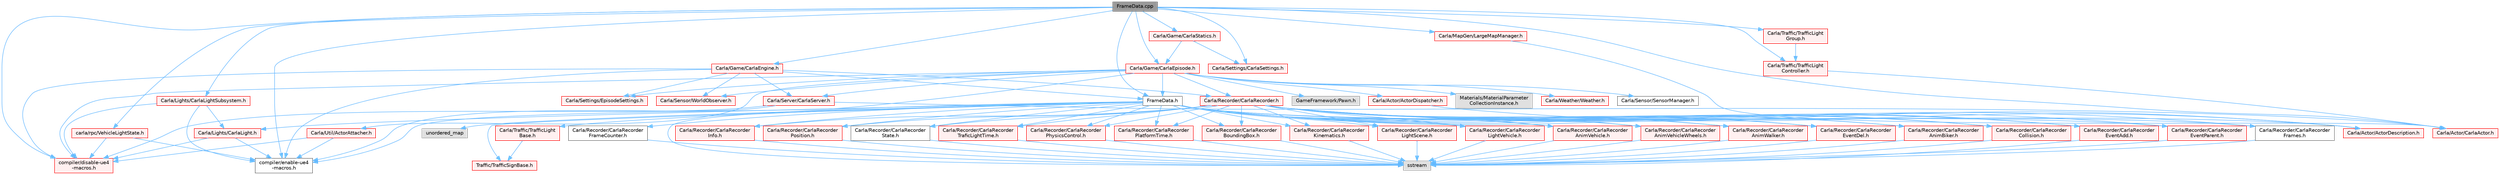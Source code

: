digraph "FrameData.cpp"
{
 // INTERACTIVE_SVG=YES
 // LATEX_PDF_SIZE
  bgcolor="transparent";
  edge [fontname=Helvetica,fontsize=10,labelfontname=Helvetica,labelfontsize=10];
  node [fontname=Helvetica,fontsize=10,shape=box,height=0.2,width=0.4];
  Node1 [id="Node000001",label="FrameData.cpp",height=0.2,width=0.4,color="gray40", fillcolor="grey60", style="filled", fontcolor="black",tooltip=" "];
  Node1 -> Node2 [id="edge1_Node000001_Node000002",color="steelblue1",style="solid",tooltip=" "];
  Node2 [id="Node000002",label="FrameData.h",height=0.2,width=0.4,color="grey40", fillcolor="white", style="filled",URL="$d2/df1/FrameData_8h.html",tooltip=" "];
  Node2 -> Node3 [id="edge2_Node000002_Node000003",color="steelblue1",style="solid",tooltip=" "];
  Node3 [id="Node000003",label="Carla/Recorder/CarlaRecorder\lTraficLightTime.h",height=0.2,width=0.4,color="red", fillcolor="#FFF0F0", style="filled",URL="$d0/de7/CarlaRecorderTraficLightTime_8h.html",tooltip=" "];
  Node3 -> Node4 [id="edge3_Node000003_Node000004",color="steelblue1",style="solid",tooltip=" "];
  Node4 [id="Node000004",label="sstream",height=0.2,width=0.4,color="grey60", fillcolor="#E0E0E0", style="filled",tooltip=" "];
  Node2 -> Node6 [id="edge4_Node000002_Node000006",color="steelblue1",style="solid",tooltip=" "];
  Node6 [id="Node000006",label="Carla/Recorder/CarlaRecorder\lPhysicsControl.h",height=0.2,width=0.4,color="red", fillcolor="#FFF0F0", style="filled",URL="$d3/d34/CarlaRecorderPhysicsControl_8h.html",tooltip=" "];
  Node6 -> Node4 [id="edge5_Node000006_Node000004",color="steelblue1",style="solid",tooltip=" "];
  Node2 -> Node11 [id="edge6_Node000002_Node000011",color="steelblue1",style="solid",tooltip=" "];
  Node11 [id="Node000011",label="Carla/Recorder/CarlaRecorder\lPlatformTime.h",height=0.2,width=0.4,color="red", fillcolor="#FFF0F0", style="filled",URL="$d0/de8/CarlaRecorderPlatformTime_8h.html",tooltip=" "];
  Node11 -> Node4 [id="edge7_Node000011_Node000004",color="steelblue1",style="solid",tooltip=" "];
  Node2 -> Node13 [id="edge8_Node000002_Node000013",color="steelblue1",style="solid",tooltip=" "];
  Node13 [id="Node000013",label="Carla/Recorder/CarlaRecorder\lBoundingBox.h",height=0.2,width=0.4,color="red", fillcolor="#FFF0F0", style="filled",URL="$d1/deb/CarlaRecorderBoundingBox_8h.html",tooltip=" "];
  Node13 -> Node4 [id="edge9_Node000013_Node000004",color="steelblue1",style="solid",tooltip=" "];
  Node2 -> Node14 [id="edge10_Node000002_Node000014",color="steelblue1",style="solid",tooltip=" "];
  Node14 [id="Node000014",label="Carla/Recorder/CarlaRecorder\lKinematics.h",height=0.2,width=0.4,color="red", fillcolor="#FFF0F0", style="filled",URL="$d1/de3/CarlaRecorderKinematics_8h.html",tooltip=" "];
  Node14 -> Node4 [id="edge11_Node000014_Node000004",color="steelblue1",style="solid",tooltip=" "];
  Node2 -> Node15 [id="edge12_Node000002_Node000015",color="steelblue1",style="solid",tooltip=" "];
  Node15 [id="Node000015",label="Carla/Recorder/CarlaRecorder\lLightScene.h",height=0.2,width=0.4,color="red", fillcolor="#FFF0F0", style="filled",URL="$d9/dc8/CarlaRecorderLightScene_8h.html",tooltip=" "];
  Node15 -> Node4 [id="edge13_Node000015_Node000004",color="steelblue1",style="solid",tooltip=" "];
  Node2 -> Node17 [id="edge14_Node000002_Node000017",color="steelblue1",style="solid",tooltip=" "];
  Node17 [id="Node000017",label="Carla/Recorder/CarlaRecorder\lLightVehicle.h",height=0.2,width=0.4,color="red", fillcolor="#FFF0F0", style="filled",URL="$de/da8/CarlaRecorderLightVehicle_8h.html",tooltip=" "];
  Node17 -> Node4 [id="edge15_Node000017_Node000004",color="steelblue1",style="solid",tooltip=" "];
  Node2 -> Node18 [id="edge16_Node000002_Node000018",color="steelblue1",style="solid",tooltip=" "];
  Node18 [id="Node000018",label="Carla/Recorder/CarlaRecorder\lAnimVehicle.h",height=0.2,width=0.4,color="red", fillcolor="#FFF0F0", style="filled",URL="$d6/d44/CarlaRecorderAnimVehicle_8h.html",tooltip=" "];
  Node18 -> Node4 [id="edge17_Node000018_Node000004",color="steelblue1",style="solid",tooltip=" "];
  Node2 -> Node19 [id="edge18_Node000002_Node000019",color="steelblue1",style="solid",tooltip=" "];
  Node19 [id="Node000019",label="Carla/Recorder/CarlaRecorder\lAnimVehicleWheels.h",height=0.2,width=0.4,color="red", fillcolor="#FFF0F0", style="filled",URL="$d0/d5c/CarlaRecorderAnimVehicleWheels_8h.html",tooltip=" "];
  Node19 -> Node4 [id="edge19_Node000019_Node000004",color="steelblue1",style="solid",tooltip=" "];
  Node2 -> Node57 [id="edge20_Node000002_Node000057",color="steelblue1",style="solid",tooltip=" "];
  Node57 [id="Node000057",label="Carla/Recorder/CarlaRecorder\lAnimWalker.h",height=0.2,width=0.4,color="red", fillcolor="#FFF0F0", style="filled",URL="$d3/d60/CarlaRecorderAnimWalker_8h.html",tooltip=" "];
  Node57 -> Node4 [id="edge21_Node000057_Node000004",color="steelblue1",style="solid",tooltip=" "];
  Node2 -> Node58 [id="edge22_Node000002_Node000058",color="steelblue1",style="solid",tooltip=" "];
  Node58 [id="Node000058",label="Carla/Recorder/CarlaRecorder\lAnimBiker.h",height=0.2,width=0.4,color="red", fillcolor="#FFF0F0", style="filled",URL="$d6/dda/CarlaRecorderAnimBiker_8h.html",tooltip=" "];
  Node58 -> Node4 [id="edge23_Node000058_Node000004",color="steelblue1",style="solid",tooltip=" "];
  Node2 -> Node59 [id="edge24_Node000002_Node000059",color="steelblue1",style="solid",tooltip=" "];
  Node59 [id="Node000059",label="Carla/Recorder/CarlaRecorder\lCollision.h",height=0.2,width=0.4,color="red", fillcolor="#FFF0F0", style="filled",URL="$df/d06/CarlaRecorderCollision_8h.html",tooltip=" "];
  Node59 -> Node4 [id="edge25_Node000059_Node000004",color="steelblue1",style="solid",tooltip=" "];
  Node2 -> Node61 [id="edge26_Node000002_Node000061",color="steelblue1",style="solid",tooltip=" "];
  Node61 [id="Node000061",label="Carla/Recorder/CarlaRecorder\lEventAdd.h",height=0.2,width=0.4,color="red", fillcolor="#FFF0F0", style="filled",URL="$d0/d0e/CarlaRecorderEventAdd_8h.html",tooltip=" "];
  Node61 -> Node4 [id="edge27_Node000061_Node000004",color="steelblue1",style="solid",tooltip=" "];
  Node2 -> Node62 [id="edge28_Node000002_Node000062",color="steelblue1",style="solid",tooltip=" "];
  Node62 [id="Node000062",label="Carla/Recorder/CarlaRecorder\lEventDel.h",height=0.2,width=0.4,color="red", fillcolor="#FFF0F0", style="filled",URL="$d7/d4c/CarlaRecorderEventDel_8h.html",tooltip=" "];
  Node62 -> Node4 [id="edge29_Node000062_Node000004",color="steelblue1",style="solid",tooltip=" "];
  Node2 -> Node63 [id="edge30_Node000002_Node000063",color="steelblue1",style="solid",tooltip=" "];
  Node63 [id="Node000063",label="Carla/Recorder/CarlaRecorder\lEventParent.h",height=0.2,width=0.4,color="red", fillcolor="#FFF0F0", style="filled",URL="$d0/dc2/CarlaRecorderEventParent_8h.html",tooltip=" "];
  Node63 -> Node4 [id="edge31_Node000063_Node000004",color="steelblue1",style="solid",tooltip=" "];
  Node2 -> Node64 [id="edge32_Node000002_Node000064",color="steelblue1",style="solid",tooltip=" "];
  Node64 [id="Node000064",label="Carla/Recorder/CarlaRecorder\lFrames.h",height=0.2,width=0.4,color="grey40", fillcolor="white", style="filled",URL="$dc/dfc/CarlaRecorderFrames_8h.html",tooltip=" "];
  Node64 -> Node4 [id="edge33_Node000064_Node000004",color="steelblue1",style="solid",tooltip=" "];
  Node2 -> Node65 [id="edge34_Node000002_Node000065",color="steelblue1",style="solid",tooltip=" "];
  Node65 [id="Node000065",label="Carla/Recorder/CarlaRecorder\lInfo.h",height=0.2,width=0.4,color="red", fillcolor="#FFF0F0", style="filled",URL="$df/de9/CarlaRecorderInfo_8h.html",tooltip=" "];
  Node65 -> Node4 [id="edge35_Node000065_Node000004",color="steelblue1",style="solid",tooltip=" "];
  Node2 -> Node68 [id="edge36_Node000002_Node000068",color="steelblue1",style="solid",tooltip=" "];
  Node68 [id="Node000068",label="Carla/Recorder/CarlaRecorder\lPosition.h",height=0.2,width=0.4,color="red", fillcolor="#FFF0F0", style="filled",URL="$dc/d20/CarlaRecorderPosition_8h.html",tooltip=" "];
  Node68 -> Node4 [id="edge37_Node000068_Node000004",color="steelblue1",style="solid",tooltip=" "];
  Node2 -> Node69 [id="edge38_Node000002_Node000069",color="steelblue1",style="solid",tooltip=" "];
  Node69 [id="Node000069",label="Carla/Recorder/CarlaRecorder\lFrameCounter.h",height=0.2,width=0.4,color="grey40", fillcolor="white", style="filled",URL="$d7/df3/CarlaRecorderFrameCounter_8h.html",tooltip=" "];
  Node69 -> Node4 [id="edge39_Node000069_Node000004",color="steelblue1",style="solid",tooltip=" "];
  Node2 -> Node70 [id="edge40_Node000002_Node000070",color="steelblue1",style="solid",tooltip=" "];
  Node70 [id="Node000070",label="Carla/Recorder/CarlaRecorder\lState.h",height=0.2,width=0.4,color="grey40", fillcolor="white", style="filled",URL="$da/d32/CarlaRecorderState_8h.html",tooltip=" "];
  Node70 -> Node4 [id="edge41_Node000070_Node000004",color="steelblue1",style="solid",tooltip=" "];
  Node2 -> Node71 [id="edge42_Node000002_Node000071",color="steelblue1",style="solid",tooltip=" "];
  Node71 [id="Node000071",label="Carla/Actor/ActorDescription.h",height=0.2,width=0.4,color="red", fillcolor="#FFF0F0", style="filled",URL="$d4/de6/Unreal_2CarlaUE4_2Plugins_2Carla_2Source_2Carla_2Actor_2ActorDescription_8h.html",tooltip=" "];
  Node2 -> Node82 [id="edge43_Node000002_Node000082",color="steelblue1",style="solid",tooltip=" "];
  Node82 [id="Node000082",label="Carla/Lights/CarlaLight.h",height=0.2,width=0.4,color="red", fillcolor="#FFF0F0", style="filled",URL="$dc/d8e/CarlaLight_8h.html",tooltip=" "];
  Node82 -> Node73 [id="edge44_Node000082_Node000073",color="steelblue1",style="solid",tooltip=" "];
  Node73 [id="Node000073",label="compiler/disable-ue4\l-macros.h",height=0.2,width=0.4,color="red", fillcolor="#FFF0F0", style="filled",URL="$d2/d02/disable-ue4-macros_8h.html",tooltip=" "];
  Node82 -> Node79 [id="edge45_Node000082_Node000079",color="steelblue1",style="solid",tooltip=" "];
  Node79 [id="Node000079",label="compiler/enable-ue4\l-macros.h",height=0.2,width=0.4,color="grey40", fillcolor="white", style="filled",URL="$d9/da2/enable-ue4-macros_8h.html",tooltip=" "];
  Node2 -> Node108 [id="edge46_Node000002_Node000108",color="steelblue1",style="solid",tooltip=" "];
  Node108 [id="Node000108",label="Carla/Traffic/TrafficLight\lBase.h",height=0.2,width=0.4,color="red", fillcolor="#FFF0F0", style="filled",URL="$d9/d29/TrafficLightBase_8h.html",tooltip=" "];
  Node108 -> Node109 [id="edge47_Node000108_Node000109",color="steelblue1",style="solid",tooltip=" "];
  Node109 [id="Node000109",label="Traffic/TrafficSignBase.h",height=0.2,width=0.4,color="red", fillcolor="#FFF0F0", style="filled",URL="$d5/dc5/TrafficSignBase_8h.html",tooltip=" "];
  Node2 -> Node109 [id="edge48_Node000002_Node000109",color="steelblue1",style="solid",tooltip=" "];
  Node2 -> Node4 [id="edge49_Node000002_Node000004",color="steelblue1",style="solid",tooltip=" "];
  Node2 -> Node155 [id="edge50_Node000002_Node000155",color="steelblue1",style="solid",tooltip=" "];
  Node155 [id="Node000155",label="unordered_map",height=0.2,width=0.4,color="grey60", fillcolor="#E0E0E0", style="filled",tooltip=" "];
  Node1 -> Node186 [id="edge51_Node000001_Node000186",color="steelblue1",style="solid",tooltip=" "];
  Node186 [id="Node000186",label="Carla/Game/CarlaEpisode.h",height=0.2,width=0.4,color="red", fillcolor="#FFF0F0", style="filled",URL="$de/db8/CarlaEpisode_8h.html",tooltip=" "];
  Node186 -> Node187 [id="edge52_Node000186_Node000187",color="steelblue1",style="solid",tooltip=" "];
  Node187 [id="Node000187",label="Carla/Actor/ActorDispatcher.h",height=0.2,width=0.4,color="red", fillcolor="#FFF0F0", style="filled",URL="$dc/ddc/ActorDispatcher_8h.html",tooltip=" "];
  Node187 -> Node71 [id="edge53_Node000187_Node000071",color="steelblue1",style="solid",tooltip=" "];
  Node186 -> Node290 [id="edge54_Node000186_Node000290",color="steelblue1",style="solid",tooltip=" "];
  Node290 [id="Node000290",label="Carla/Recorder/CarlaRecorder.h",height=0.2,width=0.4,color="red", fillcolor="#FFF0F0", style="filled",URL="$d9/d6a/CarlaRecorder_8h.html",tooltip=" "];
  Node290 -> Node71 [id="edge55_Node000290_Node000071",color="steelblue1",style="solid",tooltip=" "];
  Node290 -> Node3 [id="edge56_Node000290_Node000003",color="steelblue1",style="solid",tooltip=" "];
  Node290 -> Node6 [id="edge57_Node000290_Node000006",color="steelblue1",style="solid",tooltip=" "];
  Node290 -> Node11 [id="edge58_Node000290_Node000011",color="steelblue1",style="solid",tooltip=" "];
  Node290 -> Node13 [id="edge59_Node000290_Node000013",color="steelblue1",style="solid",tooltip=" "];
  Node290 -> Node14 [id="edge60_Node000290_Node000014",color="steelblue1",style="solid",tooltip=" "];
  Node290 -> Node15 [id="edge61_Node000290_Node000015",color="steelblue1",style="solid",tooltip=" "];
  Node290 -> Node17 [id="edge62_Node000290_Node000017",color="steelblue1",style="solid",tooltip=" "];
  Node290 -> Node18 [id="edge63_Node000290_Node000018",color="steelblue1",style="solid",tooltip=" "];
  Node290 -> Node19 [id="edge64_Node000290_Node000019",color="steelblue1",style="solid",tooltip=" "];
  Node290 -> Node57 [id="edge65_Node000290_Node000057",color="steelblue1",style="solid",tooltip=" "];
  Node290 -> Node58 [id="edge66_Node000290_Node000058",color="steelblue1",style="solid",tooltip=" "];
  Node290 -> Node59 [id="edge67_Node000290_Node000059",color="steelblue1",style="solid",tooltip=" "];
  Node290 -> Node61 [id="edge68_Node000290_Node000061",color="steelblue1",style="solid",tooltip=" "];
  Node290 -> Node62 [id="edge69_Node000290_Node000062",color="steelblue1",style="solid",tooltip=" "];
  Node290 -> Node63 [id="edge70_Node000290_Node000063",color="steelblue1",style="solid",tooltip=" "];
  Node290 -> Node64 [id="edge71_Node000290_Node000064",color="steelblue1",style="solid",tooltip=" "];
  Node290 -> Node65 [id="edge72_Node000290_Node000065",color="steelblue1",style="solid",tooltip=" "];
  Node290 -> Node68 [id="edge73_Node000290_Node000068",color="steelblue1",style="solid",tooltip=" "];
  Node290 -> Node70 [id="edge74_Node000290_Node000070",color="steelblue1",style="solid",tooltip=" "];
  Node186 -> Node299 [id="edge75_Node000186_Node000299",color="steelblue1",style="solid",tooltip=" "];
  Node299 [id="Node000299",label="Carla/Sensor/WorldObserver.h",height=0.2,width=0.4,color="red", fillcolor="#FFF0F0", style="filled",URL="$d8/deb/WorldObserver_8h.html",tooltip=" "];
  Node186 -> Node300 [id="edge76_Node000186_Node000300",color="steelblue1",style="solid",tooltip=" "];
  Node300 [id="Node000300",label="Carla/Server/CarlaServer.h",height=0.2,width=0.4,color="red", fillcolor="#FFF0F0", style="filled",URL="$d0/d35/CarlaServer_8h.html",tooltip=" "];
  Node300 -> Node191 [id="edge77_Node000300_Node000191",color="steelblue1",style="solid",tooltip=" "];
  Node191 [id="Node000191",label="Carla/Actor/CarlaActor.h",height=0.2,width=0.4,color="red", fillcolor="#FFF0F0", style="filled",URL="$de/d36/CarlaActor_8h.html",tooltip=" "];
  Node300 -> Node73 [id="edge78_Node000300_Node000073",color="steelblue1",style="solid",tooltip=" "];
  Node300 -> Node79 [id="edge79_Node000300_Node000079",color="steelblue1",style="solid",tooltip=" "];
  Node186 -> Node316 [id="edge80_Node000186_Node000316",color="steelblue1",style="solid",tooltip=" "];
  Node316 [id="Node000316",label="Carla/Settings/EpisodeSettings.h",height=0.2,width=0.4,color="red", fillcolor="#FFF0F0", style="filled",URL="$d8/d64/Unreal_2CarlaUE4_2Plugins_2Carla_2Source_2Carla_2Settings_2EpisodeSettings_8h.html",tooltip=" "];
  Node186 -> Node318 [id="edge81_Node000186_Node000318",color="steelblue1",style="solid",tooltip=" "];
  Node318 [id="Node000318",label="Carla/Util/ActorAttacher.h",height=0.2,width=0.4,color="red", fillcolor="#FFF0F0", style="filled",URL="$d6/d68/ActorAttacher_8h.html",tooltip=" "];
  Node318 -> Node73 [id="edge82_Node000318_Node000073",color="steelblue1",style="solid",tooltip=" "];
  Node318 -> Node79 [id="edge83_Node000318_Node000079",color="steelblue1",style="solid",tooltip=" "];
  Node186 -> Node320 [id="edge84_Node000186_Node000320",color="steelblue1",style="solid",tooltip=" "];
  Node320 [id="Node000320",label="Carla/Weather/Weather.h",height=0.2,width=0.4,color="red", fillcolor="#FFF0F0", style="filled",URL="$d5/d65/Weather_8h.html",tooltip=" "];
  Node186 -> Node2 [id="edge85_Node000186_Node000002",color="steelblue1",style="solid",tooltip=" "];
  Node186 -> Node324 [id="edge86_Node000186_Node000324",color="steelblue1",style="solid",tooltip=" "];
  Node324 [id="Node000324",label="Carla/Sensor/SensorManager.h",height=0.2,width=0.4,color="grey40", fillcolor="white", style="filled",URL="$dc/dbf/SensorManager_8h.html",tooltip=" "];
  Node186 -> Node325 [id="edge87_Node000186_Node000325",color="steelblue1",style="solid",tooltip=" "];
  Node325 [id="Node000325",label="GameFramework/Pawn.h",height=0.2,width=0.4,color="grey60", fillcolor="#E0E0E0", style="filled",tooltip=" "];
  Node186 -> Node326 [id="edge88_Node000186_Node000326",color="steelblue1",style="solid",tooltip=" "];
  Node326 [id="Node000326",label="Materials/MaterialParameter\lCollectionInstance.h",height=0.2,width=0.4,color="grey60", fillcolor="#E0E0E0", style="filled",tooltip=" "];
  Node186 -> Node73 [id="edge89_Node000186_Node000073",color="steelblue1",style="solid",tooltip=" "];
  Node186 -> Node79 [id="edge90_Node000186_Node000079",color="steelblue1",style="solid",tooltip=" "];
  Node1 -> Node191 [id="edge91_Node000001_Node000191",color="steelblue1",style="solid",tooltip=" "];
  Node1 -> Node328 [id="edge92_Node000001_Node000328",color="steelblue1",style="solid",tooltip=" "];
  Node328 [id="Node000328",label="Carla/Game/CarlaEngine.h",height=0.2,width=0.4,color="red", fillcolor="#FFF0F0", style="filled",URL="$d0/d11/CarlaEngine_8h.html",tooltip=" "];
  Node328 -> Node290 [id="edge93_Node000328_Node000290",color="steelblue1",style="solid",tooltip=" "];
  Node328 -> Node299 [id="edge94_Node000328_Node000299",color="steelblue1",style="solid",tooltip=" "];
  Node328 -> Node300 [id="edge95_Node000328_Node000300",color="steelblue1",style="solid",tooltip=" "];
  Node328 -> Node316 [id="edge96_Node000328_Node000316",color="steelblue1",style="solid",tooltip=" "];
  Node328 -> Node2 [id="edge97_Node000328_Node000002",color="steelblue1",style="solid",tooltip=" "];
  Node328 -> Node73 [id="edge98_Node000328_Node000073",color="steelblue1",style="solid",tooltip=" "];
  Node328 -> Node79 [id="edge99_Node000328_Node000079",color="steelblue1",style="solid",tooltip=" "];
  Node1 -> Node333 [id="edge100_Node000001_Node000333",color="steelblue1",style="solid",tooltip=" "];
  Node333 [id="Node000333",label="Carla/Traffic/TrafficLight\lController.h",height=0.2,width=0.4,color="red", fillcolor="#FFF0F0", style="filled",URL="$dd/d67/TrafficLightController_8h.html",tooltip=" "];
  Node333 -> Node191 [id="edge101_Node000333_Node000191",color="steelblue1",style="solid",tooltip=" "];
  Node1 -> Node336 [id="edge102_Node000001_Node000336",color="steelblue1",style="solid",tooltip=" "];
  Node336 [id="Node000336",label="Carla/Traffic/TrafficLight\lGroup.h",height=0.2,width=0.4,color="red", fillcolor="#FFF0F0", style="filled",URL="$de/da0/TrafficLightGroup_8h.html",tooltip=" "];
  Node336 -> Node333 [id="edge103_Node000336_Node000333",color="steelblue1",style="solid",tooltip=" "];
  Node1 -> Node338 [id="edge104_Node000001_Node000338",color="steelblue1",style="solid",tooltip=" "];
  Node338 [id="Node000338",label="Carla/MapGen/LargeMapManager.h",height=0.2,width=0.4,color="red", fillcolor="#FFF0F0", style="filled",URL="$d3/d30/LargeMapManager_8h.html",tooltip=" "];
  Node338 -> Node191 [id="edge105_Node000338_Node000191",color="steelblue1",style="solid",tooltip=" "];
  Node1 -> Node341 [id="edge106_Node000001_Node000341",color="steelblue1",style="solid",tooltip=" "];
  Node341 [id="Node000341",label="Carla/Game/CarlaStatics.h",height=0.2,width=0.4,color="red", fillcolor="#FFF0F0", style="filled",URL="$d9/dc8/CarlaStatics_8h.html",tooltip=" "];
  Node341 -> Node186 [id="edge107_Node000341_Node000186",color="steelblue1",style="solid",tooltip=" "];
  Node341 -> Node387 [id="edge108_Node000341_Node000387",color="steelblue1",style="solid",tooltip=" "];
  Node387 [id="Node000387",label="Carla/Settings/CarlaSettings.h",height=0.2,width=0.4,color="red", fillcolor="#FFF0F0", style="filled",URL="$d3/d4e/CarlaSettings_8h.html",tooltip=" "];
  Node1 -> Node387 [id="edge109_Node000001_Node000387",color="steelblue1",style="solid",tooltip=" "];
  Node1 -> Node391 [id="edge110_Node000001_Node000391",color="steelblue1",style="solid",tooltip=" "];
  Node391 [id="Node000391",label="Carla/Lights/CarlaLightSubsystem.h",height=0.2,width=0.4,color="red", fillcolor="#FFF0F0", style="filled",URL="$d1/d0d/CarlaLightSubsystem_8h.html",tooltip=" "];
  Node391 -> Node73 [id="edge111_Node000391_Node000073",color="steelblue1",style="solid",tooltip=" "];
  Node391 -> Node79 [id="edge112_Node000391_Node000079",color="steelblue1",style="solid",tooltip=" "];
  Node391 -> Node82 [id="edge113_Node000391_Node000082",color="steelblue1",style="solid",tooltip=" "];
  Node1 -> Node73 [id="edge114_Node000001_Node000073",color="steelblue1",style="solid",tooltip=" "];
  Node1 -> Node394 [id="edge115_Node000001_Node000394",color="steelblue1",style="solid",tooltip=" "];
  Node394 [id="Node000394",label="carla/rpc/VehicleLightState.h",height=0.2,width=0.4,color="red", fillcolor="#FFF0F0", style="filled",URL="$d8/d64/LibCarla_2source_2carla_2rpc_2VehicleLightState_8h.html",tooltip=" "];
  Node394 -> Node79 [id="edge116_Node000394_Node000079",color="steelblue1",style="solid",tooltip=" "];
  Node394 -> Node73 [id="edge117_Node000394_Node000073",color="steelblue1",style="solid",tooltip=" "];
  Node1 -> Node79 [id="edge118_Node000001_Node000079",color="steelblue1",style="solid",tooltip=" "];
}
